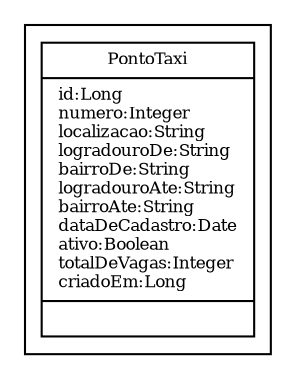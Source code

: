 digraph G{
fontname = "Times-Roman"
fontsize = 8

node [
        fontname = "Times-Roman"
        fontsize = 8
        shape = "record"
]

edge [
        fontname = "Times-Roman"
        fontsize = 8
]

subgraph clusterPONTO_DE_TAXI
{
PontoTaxi [label = "{PontoTaxi|id:Long\lnumero:Integer\llocalizacao:String\llogradouroDe:String\lbairroDe:String\llogradouroAte:String\lbairroAte:String\ldataDeCadastro:Date\lativo:Boolean\ltotalDeVagas:Integer\lcriadoEm:Long\l|\l}"]
}
}
